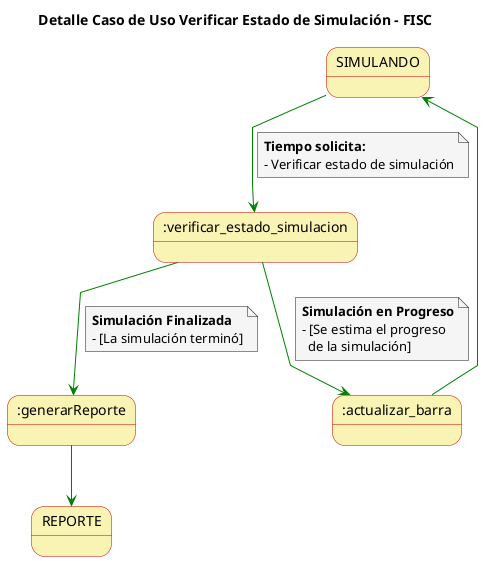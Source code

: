 @startuml

skinparam state {
  BackgroundColor #faf4b4
  BorderColor #c90000
}

skinparam note {
  BackgroundColor #f5f5f5
}

skinparam linetype polyline

title Detalle Caso de Uso Verificar Estado de Simulación - FISC

SIMULANDO-[#green]-> :verificar_estado_simulacion
note on link
  **Tiempo solicita:**
  - Verificar estado de simulación
end note

:verificar_estado_simulacion -[#green]-> :actualizar_barra
note on link
  **Simulación en Progreso**
  - [Se estima el progreso
    de la simulación]
end note

:actualizar_barra -[#green]-> SIMULANDO


:verificar_estado_simulacion -[#green]-> :generarReporte
note on link
  **Simulación Finalizada**
  - [La simulación terminó]
end note

:generarReporte -[#green]-> REPORTE

@enduml